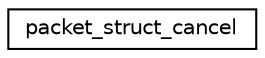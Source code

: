 digraph "Graphical Class Hierarchy"
{
 // INTERACTIVE_SVG=YES
  edge [fontname="Helvetica",fontsize="10",labelfontname="Helvetica",labelfontsize="10"];
  node [fontname="Helvetica",fontsize="10",shape=record];
  rankdir="LR";
  Node0 [label="packet_struct_cancel",height=0.2,width=0.4,color="black", fillcolor="white", style="filled",URL="$structpacket__struct__cancel.html"];
}
